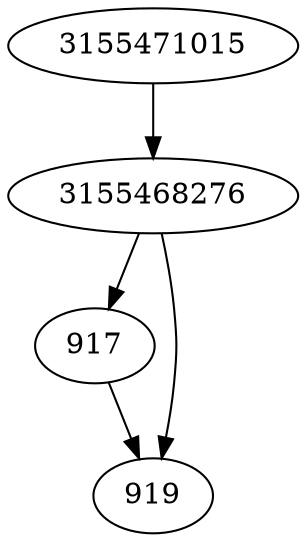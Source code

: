 strict digraph  {
3155471015;
3155468276;
917;
919;
3155471015 -> 3155468276;
3155468276 -> 919;
3155468276 -> 917;
917 -> 919;
}

